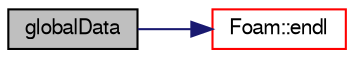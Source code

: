 digraph "globalData"
{
  bgcolor="transparent";
  edge [fontname="FreeSans",fontsize="10",labelfontname="FreeSans",labelfontsize="10"];
  node [fontname="FreeSans",fontsize="10",shape=record];
  rankdir="LR";
  Node11434 [label="globalData",height=0.2,width=0.4,color="black", fillcolor="grey75", style="filled", fontcolor="black"];
  Node11434 -> Node11435 [color="midnightblue",fontsize="10",style="solid",fontname="FreeSans"];
  Node11435 [label="Foam::endl",height=0.2,width=0.4,color="red",URL="$a21124.html#a2db8fe02a0d3909e9351bb4275b23ce4",tooltip="Add newline and flush stream. "];
}
